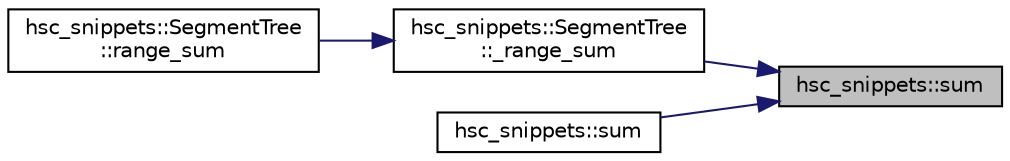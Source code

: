 digraph "hsc_snippets::sum"
{
 // INTERACTIVE_SVG=YES
 // LATEX_PDF_SIZE
  edge [fontname="Helvetica",fontsize="10",labelfontname="Helvetica",labelfontsize="10"];
  node [fontname="Helvetica",fontsize="10",shape=record];
  rankdir="RL";
  Node1 [label="hsc_snippets::sum",height=0.2,width=0.4,color="black", fillcolor="grey75", style="filled", fontcolor="black",tooltip=" "];
  Node1 -> Node2 [dir="back",color="midnightblue",fontsize="10",style="solid",fontname="Helvetica"];
  Node2 [label="hsc_snippets::SegmentTree\l::_range_sum",height=0.2,width=0.4,color="black", fillcolor="white", style="filled",URL="$classhsc__snippets_1_1_segment_tree.html#ae1ca5c52f89a6db8aadcd994dfa4d3c3",tooltip=" "];
  Node2 -> Node3 [dir="back",color="midnightblue",fontsize="10",style="solid",fontname="Helvetica"];
  Node3 [label="hsc_snippets::SegmentTree\l::range_sum",height=0.2,width=0.4,color="black", fillcolor="white", style="filled",URL="$classhsc__snippets_1_1_segment_tree.html#a9254a4a7d413e0887fb7cfea28775cb7",tooltip=" "];
  Node1 -> Node4 [dir="back",color="midnightblue",fontsize="10",style="solid",fontname="Helvetica"];
  Node4 [label="hsc_snippets::sum",height=0.2,width=0.4,color="black", fillcolor="white", style="filled",URL="$namespacehsc__snippets.html#adabb6992d6adc87e88949774ea718c67",tooltip=" "];
}
